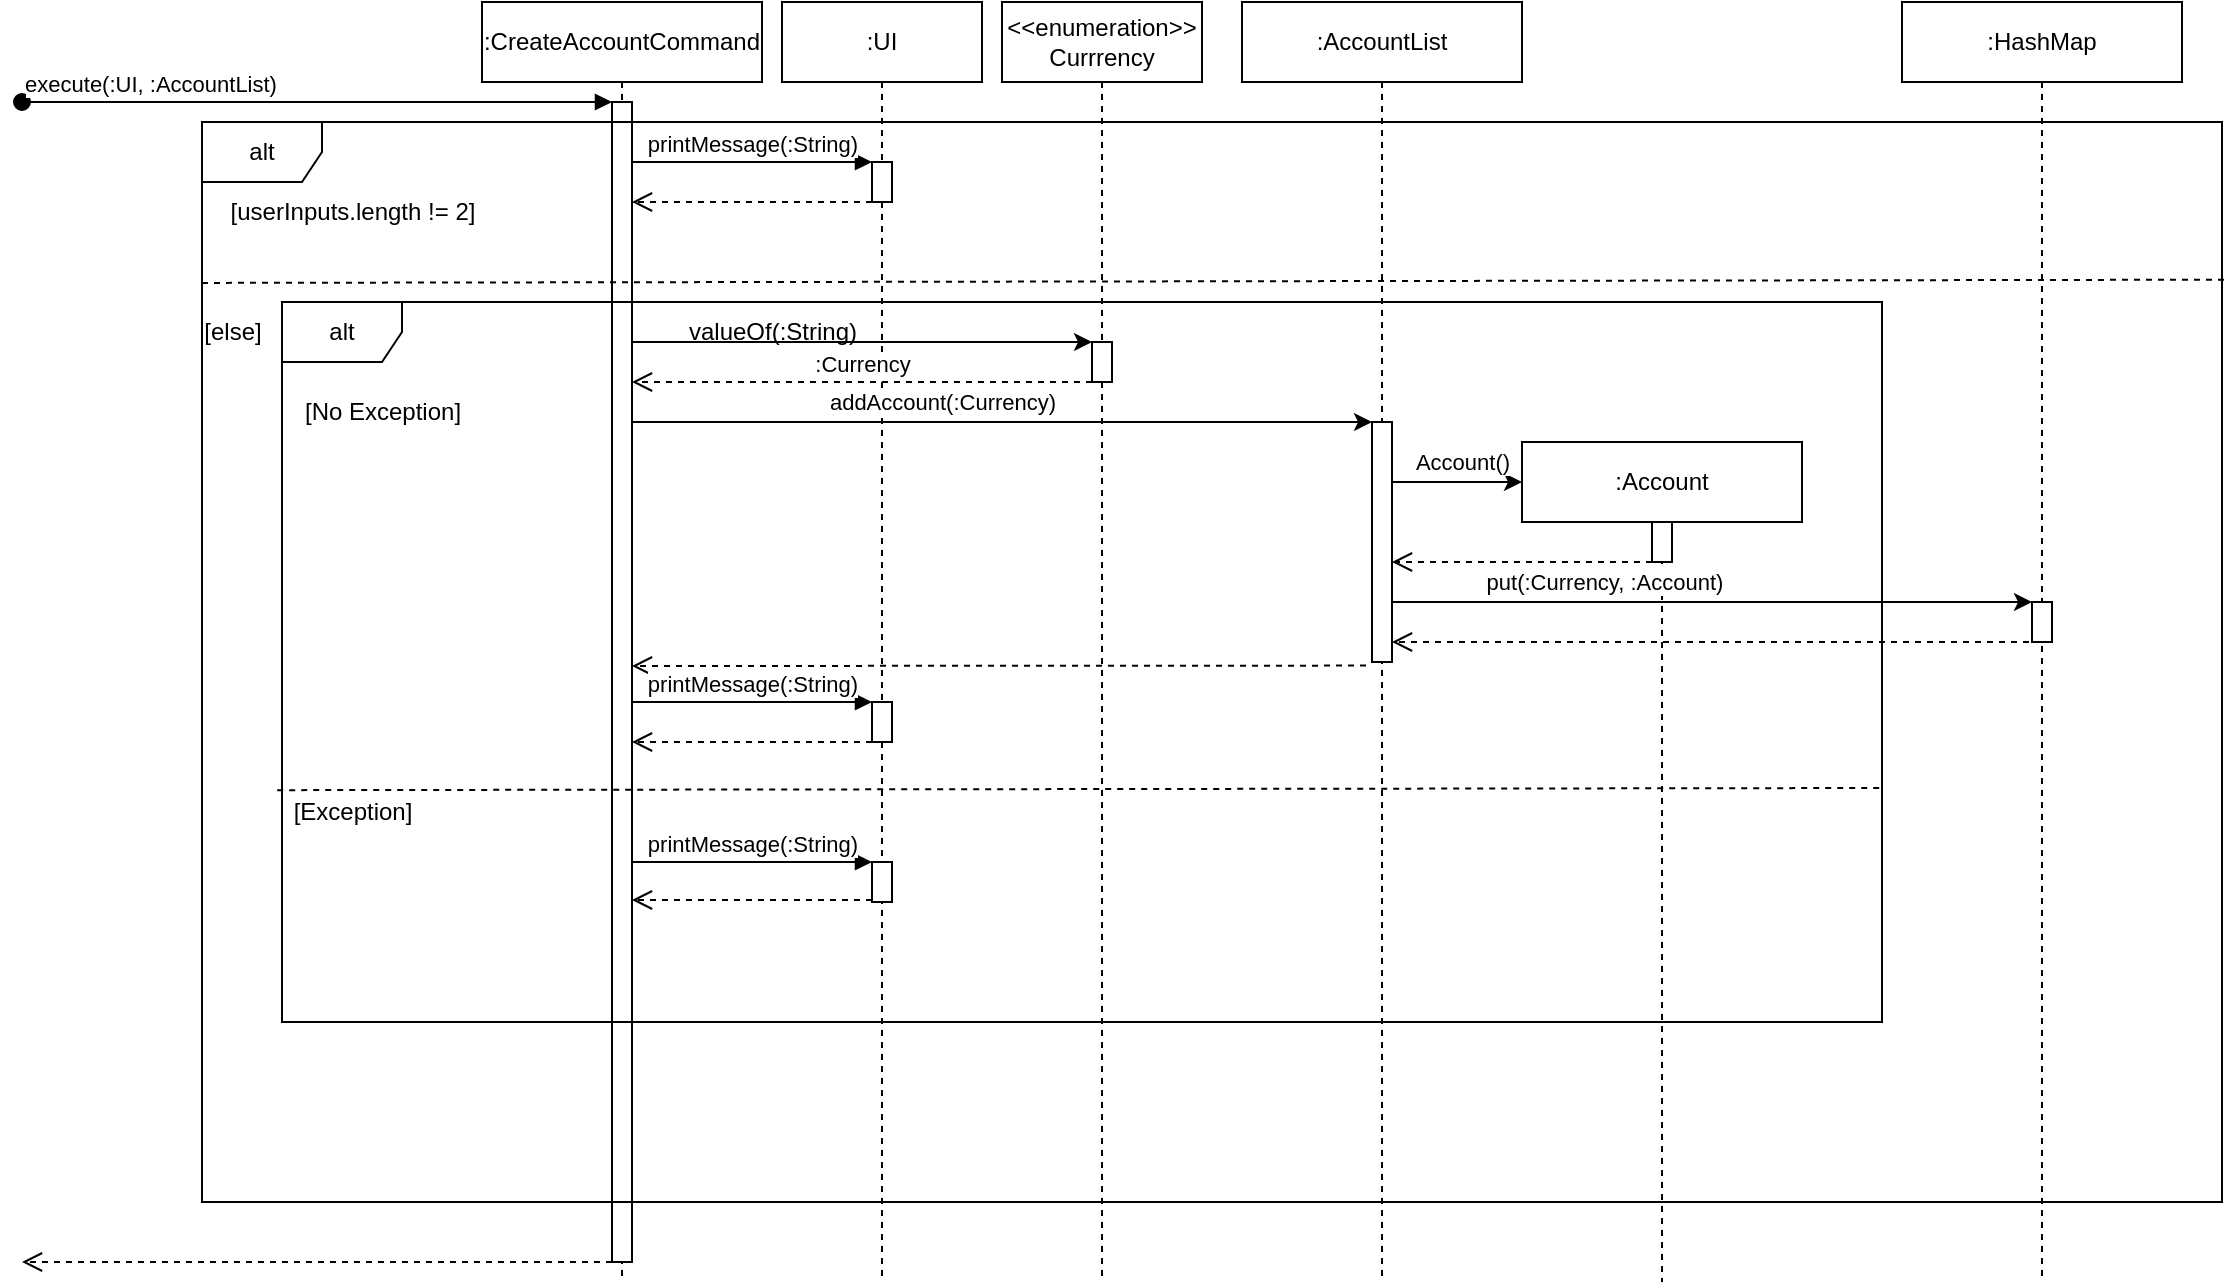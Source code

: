 <mxfile version="20.5.3" type="embed"><diagram name="Page-1" id="2YBvvXClWsGukQMizWep"><mxGraphModel dx="1848" dy="740" grid="1" gridSize="10" guides="1" tooltips="1" connect="1" arrows="1" fold="1" page="1" pageScale="1" pageWidth="850" pageHeight="1100" background="#ffffff" math="0" shadow="0"><root><mxCell id="0"/><mxCell id="1" parent="0"/><mxCell id="aM9ryv3xv72pqoxQDRHE-1" value=":CreateAccountCommand" style="shape=umlLifeline;perimeter=lifelinePerimeter;whiteSpace=wrap;html=1;container=0;dropTarget=0;collapsible=0;recursiveResize=0;outlineConnect=0;portConstraint=eastwest;newEdgeStyle={&quot;edgeStyle&quot;:&quot;elbowEdgeStyle&quot;,&quot;elbow&quot;:&quot;vertical&quot;,&quot;curved&quot;:0,&quot;rounded&quot;:0};" parent="1" vertex="1"><mxGeometry x="70" y="60" width="140" height="640" as="geometry"/></mxCell><mxCell id="aM9ryv3xv72pqoxQDRHE-2" value="" style="html=1;points=[];perimeter=orthogonalPerimeter;outlineConnect=0;targetShapes=umlLifeline;portConstraint=eastwest;newEdgeStyle={&quot;edgeStyle&quot;:&quot;elbowEdgeStyle&quot;,&quot;elbow&quot;:&quot;vertical&quot;,&quot;curved&quot;:0,&quot;rounded&quot;:0};" parent="aM9ryv3xv72pqoxQDRHE-1" vertex="1"><mxGeometry x="65" y="50" width="10" height="580" as="geometry"/></mxCell><mxCell id="aM9ryv3xv72pqoxQDRHE-3" value="execute(:UI, :AccountList)" style="html=1;verticalAlign=bottom;startArrow=oval;endArrow=block;startSize=8;edgeStyle=elbowEdgeStyle;elbow=vertical;curved=0;rounded=0;" parent="aM9ryv3xv72pqoxQDRHE-1" target="aM9ryv3xv72pqoxQDRHE-2" edge="1"><mxGeometry x="-0.562" relative="1" as="geometry"><mxPoint x="-230" y="50" as="sourcePoint"/><Array as="points"><mxPoint x="-40" y="50"/></Array><mxPoint x="-1" as="offset"/></mxGeometry></mxCell><mxCell id="aM9ryv3xv72pqoxQDRHE-5" value=":UI" style="shape=umlLifeline;perimeter=lifelinePerimeter;whiteSpace=wrap;html=1;container=0;dropTarget=0;collapsible=0;recursiveResize=0;outlineConnect=0;portConstraint=eastwest;newEdgeStyle={&quot;edgeStyle&quot;:&quot;elbowEdgeStyle&quot;,&quot;elbow&quot;:&quot;vertical&quot;,&quot;curved&quot;:0,&quot;rounded&quot;:0};" parent="1" vertex="1"><mxGeometry x="220" y="60" width="100" height="640" as="geometry"/></mxCell><mxCell id="aM9ryv3xv72pqoxQDRHE-6" value="" style="html=1;points=[];perimeter=orthogonalPerimeter;outlineConnect=0;targetShapes=umlLifeline;portConstraint=eastwest;newEdgeStyle={&quot;edgeStyle&quot;:&quot;elbowEdgeStyle&quot;,&quot;elbow&quot;:&quot;vertical&quot;,&quot;curved&quot;:0,&quot;rounded&quot;:0};" parent="aM9ryv3xv72pqoxQDRHE-5" vertex="1"><mxGeometry x="45" y="80" width="10" height="20" as="geometry"/></mxCell><mxCell id="N21fCFWaX7JxI2EqyBa2-39" value="" style="html=1;points=[];perimeter=orthogonalPerimeter;outlineConnect=0;targetShapes=umlLifeline;portConstraint=eastwest;newEdgeStyle={&quot;edgeStyle&quot;:&quot;elbowEdgeStyle&quot;,&quot;elbow&quot;:&quot;vertical&quot;,&quot;curved&quot;:0,&quot;rounded&quot;:0};" parent="aM9ryv3xv72pqoxQDRHE-5" vertex="1"><mxGeometry x="45" y="350" width="10" height="20" as="geometry"/></mxCell><mxCell id="aM9ryv3xv72pqoxQDRHE-7" value="printMessage(:String)" style="html=1;verticalAlign=bottom;endArrow=block;edgeStyle=elbowEdgeStyle;elbow=vertical;curved=0;rounded=0;" parent="1" source="aM9ryv3xv72pqoxQDRHE-2" target="aM9ryv3xv72pqoxQDRHE-6" edge="1"><mxGeometry relative="1" as="geometry"><mxPoint x="195" y="130" as="sourcePoint"/><Array as="points"><mxPoint x="210" y="140"/><mxPoint x="120" y="130"/><mxPoint x="180" y="120"/></Array></mxGeometry></mxCell><mxCell id="aM9ryv3xv72pqoxQDRHE-8" value="" style="html=1;verticalAlign=bottom;endArrow=open;dashed=1;endSize=8;edgeStyle=elbowEdgeStyle;elbow=vertical;curved=0;rounded=0;" parent="1" source="aM9ryv3xv72pqoxQDRHE-6" target="aM9ryv3xv72pqoxQDRHE-2" edge="1"><mxGeometry relative="1" as="geometry"><mxPoint x="120" y="160" as="targetPoint"/><Array as="points"><mxPoint x="160" y="160"/><mxPoint x="190" y="280"/></Array></mxGeometry></mxCell><mxCell id="N21fCFWaX7JxI2EqyBa2-1" value="alt" style="shape=umlFrame;whiteSpace=wrap;html=1;pointerEvents=0;" parent="1" vertex="1"><mxGeometry x="-70" y="120" width="1010" height="540" as="geometry"/></mxCell><mxCell id="N21fCFWaX7JxI2EqyBa2-2" value="[userInputs.length != 2]" style="text;html=1;align=center;verticalAlign=middle;resizable=0;points=[];autosize=1;strokeColor=none;fillColor=none;" parent="1" vertex="1"><mxGeometry x="-70" y="150" width="150" height="30" as="geometry"/></mxCell><mxCell id="N21fCFWaX7JxI2EqyBa2-5" value="" style="endArrow=none;dashed=1;html=1;rounded=0;exitX=0;exitY=0.149;exitDx=0;exitDy=0;exitPerimeter=0;entryX=1.002;entryY=0.146;entryDx=0;entryDy=0;entryPerimeter=0;" parent="1" source="N21fCFWaX7JxI2EqyBa2-1" target="N21fCFWaX7JxI2EqyBa2-1" edge="1"><mxGeometry width="50" height="50" relative="1" as="geometry"><mxPoint x="400" y="270" as="sourcePoint"/><mxPoint x="450" y="220" as="targetPoint"/></mxGeometry></mxCell><mxCell id="N21fCFWaX7JxI2EqyBa2-6" value="[else]" style="text;html=1;align=center;verticalAlign=middle;resizable=0;points=[];autosize=1;strokeColor=none;fillColor=none;" parent="1" vertex="1"><mxGeometry x="-80" y="210" width="50" height="30" as="geometry"/></mxCell><mxCell id="N21fCFWaX7JxI2EqyBa2-7" value="&amp;lt;&amp;lt;enumeration&amp;gt;&amp;gt;&lt;br&gt;Currrency" style="shape=umlLifeline;perimeter=lifelinePerimeter;whiteSpace=wrap;html=1;container=0;dropTarget=0;collapsible=0;recursiveResize=0;outlineConnect=0;portConstraint=eastwest;newEdgeStyle={&quot;edgeStyle&quot;:&quot;elbowEdgeStyle&quot;,&quot;elbow&quot;:&quot;vertical&quot;,&quot;curved&quot;:0,&quot;rounded&quot;:0};" parent="1" vertex="1"><mxGeometry x="330" y="60" width="100" height="640" as="geometry"/></mxCell><mxCell id="N21fCFWaX7JxI2EqyBa2-8" value="" style="html=1;points=[];perimeter=orthogonalPerimeter;outlineConnect=0;targetShapes=umlLifeline;portConstraint=eastwest;newEdgeStyle={&quot;edgeStyle&quot;:&quot;elbowEdgeStyle&quot;,&quot;elbow&quot;:&quot;vertical&quot;,&quot;curved&quot;:0,&quot;rounded&quot;:0};" parent="N21fCFWaX7JxI2EqyBa2-7" vertex="1"><mxGeometry x="45" y="170" width="10" height="20" as="geometry"/></mxCell><mxCell id="N21fCFWaX7JxI2EqyBa2-9" style="edgeStyle=elbowEdgeStyle;rounded=0;orthogonalLoop=1;jettySize=auto;html=1;elbow=vertical;curved=0;" parent="1" source="aM9ryv3xv72pqoxQDRHE-2" target="N21fCFWaX7JxI2EqyBa2-8" edge="1"><mxGeometry relative="1" as="geometry"><mxPoint x="340" y="220" as="targetPoint"/><Array as="points"><mxPoint x="330" y="230"/><mxPoint x="150" y="220"/></Array></mxGeometry></mxCell><mxCell id="N21fCFWaX7JxI2EqyBa2-10" value="valueOf(:String)" style="text;html=1;align=center;verticalAlign=middle;resizable=0;points=[];autosize=1;strokeColor=none;fillColor=none;" parent="1" vertex="1"><mxGeometry x="160" y="210" width="110" height="30" as="geometry"/></mxCell><mxCell id="N21fCFWaX7JxI2EqyBa2-11" value=":Currency" style="html=1;verticalAlign=bottom;endArrow=open;dashed=1;endSize=8;edgeStyle=elbowEdgeStyle;elbow=vertical;curved=0;rounded=0;" parent="1" source="N21fCFWaX7JxI2EqyBa2-8" target="aM9ryv3xv72pqoxQDRHE-2" edge="1"><mxGeometry relative="1" as="geometry"><mxPoint x="460" y="250" as="sourcePoint"/><mxPoint x="380" y="250" as="targetPoint"/><Array as="points"><mxPoint x="350" y="250"/><mxPoint x="150" y="240"/></Array></mxGeometry></mxCell><mxCell id="N21fCFWaX7JxI2EqyBa2-12" value=":AccountList" style="shape=umlLifeline;perimeter=lifelinePerimeter;whiteSpace=wrap;html=1;container=0;dropTarget=0;collapsible=0;recursiveResize=0;outlineConnect=0;portConstraint=eastwest;newEdgeStyle={&quot;edgeStyle&quot;:&quot;elbowEdgeStyle&quot;,&quot;elbow&quot;:&quot;vertical&quot;,&quot;curved&quot;:0,&quot;rounded&quot;:0};" parent="1" vertex="1"><mxGeometry x="450" y="60" width="140" height="640" as="geometry"/></mxCell><mxCell id="N21fCFWaX7JxI2EqyBa2-13" value="" style="html=1;points=[];perimeter=orthogonalPerimeter;outlineConnect=0;targetShapes=umlLifeline;portConstraint=eastwest;newEdgeStyle={&quot;edgeStyle&quot;:&quot;elbowEdgeStyle&quot;,&quot;elbow&quot;:&quot;vertical&quot;,&quot;curved&quot;:0,&quot;rounded&quot;:0};" parent="N21fCFWaX7JxI2EqyBa2-12" vertex="1"><mxGeometry x="65" y="210" width="10" height="120" as="geometry"/></mxCell><mxCell id="N21fCFWaX7JxI2EqyBa2-15" style="edgeStyle=elbowEdgeStyle;rounded=0;orthogonalLoop=1;jettySize=auto;html=1;elbow=vertical;curved=0;" parent="1" source="aM9ryv3xv72pqoxQDRHE-2" target="N21fCFWaX7JxI2EqyBa2-13" edge="1"><mxGeometry relative="1" as="geometry"><Array as="points"><mxPoint x="210" y="270"/><mxPoint x="340" y="260"/></Array></mxGeometry></mxCell><mxCell id="N21fCFWaX7JxI2EqyBa2-16" value="addAccount(:Currency)" style="edgeLabel;html=1;align=center;verticalAlign=middle;resizable=0;points=[];" parent="N21fCFWaX7JxI2EqyBa2-15" vertex="1" connectable="0"><mxGeometry x="-0.17" y="-1" relative="1" as="geometry"><mxPoint x="1" y="-11" as="offset"/></mxGeometry></mxCell><mxCell id="N21fCFWaX7JxI2EqyBa2-17" value="alt" style="shape=umlFrame;whiteSpace=wrap;html=1;pointerEvents=0;" parent="1" vertex="1"><mxGeometry x="-30" y="210" width="800" height="360" as="geometry"/></mxCell><mxCell id="N21fCFWaX7JxI2EqyBa2-18" value="[No Exception]" style="text;html=1;align=center;verticalAlign=middle;resizable=0;points=[];autosize=1;strokeColor=none;fillColor=none;" parent="1" vertex="1"><mxGeometry x="-30" y="250" width="100" height="30" as="geometry"/></mxCell><mxCell id="N21fCFWaX7JxI2EqyBa2-19" value="" style="endArrow=none;dashed=1;html=1;rounded=0;exitX=-0.003;exitY=0.678;exitDx=0;exitDy=0;exitPerimeter=0;entryX=1.002;entryY=0.675;entryDx=0;entryDy=0;entryPerimeter=0;" parent="1" source="N21fCFWaX7JxI2EqyBa2-17" target="N21fCFWaX7JxI2EqyBa2-17" edge="1"><mxGeometry width="50" height="50" relative="1" as="geometry"><mxPoint x="-60" y="210" as="sourcePoint"/><mxPoint x="952" y="209" as="targetPoint"/></mxGeometry></mxCell><mxCell id="N21fCFWaX7JxI2EqyBa2-20" value=":Account" style="shape=umlLifeline;perimeter=lifelinePerimeter;whiteSpace=wrap;html=1;container=0;dropTarget=0;collapsible=0;recursiveResize=0;outlineConnect=0;portConstraint=eastwest;newEdgeStyle={&quot;edgeStyle&quot;:&quot;elbowEdgeStyle&quot;,&quot;elbow&quot;:&quot;vertical&quot;,&quot;curved&quot;:0,&quot;rounded&quot;:0};" parent="1" vertex="1"><mxGeometry x="590" y="280" width="140" height="420" as="geometry"/></mxCell><mxCell id="N21fCFWaX7JxI2EqyBa2-21" value="" style="html=1;points=[];perimeter=orthogonalPerimeter;outlineConnect=0;targetShapes=umlLifeline;portConstraint=eastwest;newEdgeStyle={&quot;edgeStyle&quot;:&quot;elbowEdgeStyle&quot;,&quot;elbow&quot;:&quot;vertical&quot;,&quot;curved&quot;:0,&quot;rounded&quot;:0};" parent="N21fCFWaX7JxI2EqyBa2-20" vertex="1"><mxGeometry x="65" y="40" width="10" height="20" as="geometry"/></mxCell><mxCell id="N21fCFWaX7JxI2EqyBa2-22" style="edgeStyle=elbowEdgeStyle;rounded=0;orthogonalLoop=1;jettySize=auto;html=1;elbow=vertical;curved=0;" parent="1" source="N21fCFWaX7JxI2EqyBa2-13" edge="1"><mxGeometry relative="1" as="geometry"><mxPoint x="590" y="300" as="targetPoint"/><Array as="points"><mxPoint x="550" y="300"/></Array></mxGeometry></mxCell><mxCell id="N21fCFWaX7JxI2EqyBa2-23" value="Account()" style="edgeLabel;html=1;align=center;verticalAlign=middle;resizable=0;points=[];" parent="N21fCFWaX7JxI2EqyBa2-22" vertex="1" connectable="0"><mxGeometry x="-0.266" y="3" relative="1" as="geometry"><mxPoint x="11" y="-7" as="offset"/></mxGeometry></mxCell><mxCell id="N21fCFWaX7JxI2EqyBa2-24" value="" style="html=1;verticalAlign=bottom;endArrow=open;dashed=1;endSize=8;edgeStyle=elbowEdgeStyle;elbow=vertical;curved=0;rounded=0;" parent="1" source="N21fCFWaX7JxI2EqyBa2-21" target="N21fCFWaX7JxI2EqyBa2-13" edge="1"><mxGeometry x="0.308" y="25" relative="1" as="geometry"><mxPoint x="450" y="300" as="sourcePoint"/><mxPoint x="370" y="300" as="targetPoint"/><Array as="points"><mxPoint x="630" y="340"/><mxPoint x="620" y="350"/></Array><mxPoint as="offset"/></mxGeometry></mxCell><mxCell id="N21fCFWaX7JxI2EqyBa2-26" style="edgeStyle=elbowEdgeStyle;rounded=0;orthogonalLoop=1;jettySize=auto;html=1;elbow=vertical;curved=0;" parent="1" source="N21fCFWaX7JxI2EqyBa2-13" target="N21fCFWaX7JxI2EqyBa2-29" edge="1"><mxGeometry relative="1" as="geometry"><mxPoint x="811.6" y="390" as="targetPoint"/><Array as="points"><mxPoint x="820" y="360"/><mxPoint x="790" y="365"/><mxPoint x="810" y="350"/><mxPoint x="730" y="390"/><mxPoint x="910" y="350"/></Array></mxGeometry></mxCell><mxCell id="N21fCFWaX7JxI2EqyBa2-27" value="put(:Currency, :Account)" style="edgeLabel;html=1;align=center;verticalAlign=middle;resizable=0;points=[];" parent="N21fCFWaX7JxI2EqyBa2-26" vertex="1" connectable="0"><mxGeometry x="-0.341" y="3" relative="1" as="geometry"><mxPoint y="-7" as="offset"/></mxGeometry></mxCell><mxCell id="N21fCFWaX7JxI2EqyBa2-28" value=":HashMap" style="shape=umlLifeline;perimeter=lifelinePerimeter;whiteSpace=wrap;html=1;container=0;dropTarget=0;collapsible=0;recursiveResize=0;outlineConnect=0;portConstraint=eastwest;newEdgeStyle={&quot;edgeStyle&quot;:&quot;elbowEdgeStyle&quot;,&quot;elbow&quot;:&quot;vertical&quot;,&quot;curved&quot;:0,&quot;rounded&quot;:0};" parent="1" vertex="1"><mxGeometry x="780" y="60" width="140" height="640" as="geometry"/></mxCell><mxCell id="N21fCFWaX7JxI2EqyBa2-29" value="" style="html=1;points=[];perimeter=orthogonalPerimeter;outlineConnect=0;targetShapes=umlLifeline;portConstraint=eastwest;newEdgeStyle={&quot;edgeStyle&quot;:&quot;elbowEdgeStyle&quot;,&quot;elbow&quot;:&quot;vertical&quot;,&quot;curved&quot;:0,&quot;rounded&quot;:0};" parent="N21fCFWaX7JxI2EqyBa2-28" vertex="1"><mxGeometry x="65" y="300" width="10" height="20" as="geometry"/></mxCell><mxCell id="N21fCFWaX7JxI2EqyBa2-30" value="" style="html=1;verticalAlign=bottom;endArrow=open;dashed=1;endSize=8;edgeStyle=elbowEdgeStyle;elbow=vertical;curved=0;rounded=0;" parent="1" source="N21fCFWaX7JxI2EqyBa2-28" target="N21fCFWaX7JxI2EqyBa2-13" edge="1"><mxGeometry relative="1" as="geometry"><mxPoint x="720" y="389.5" as="sourcePoint"/><mxPoint x="640" y="389.5" as="targetPoint"/><Array as="points"><mxPoint x="720" y="380"/><mxPoint x="740" y="390"/><mxPoint x="520" y="390"/></Array></mxGeometry></mxCell><mxCell id="N21fCFWaX7JxI2EqyBa2-31" value="[Exception]" style="text;html=1;align=center;verticalAlign=middle;resizable=0;points=[];autosize=1;strokeColor=none;fillColor=none;" parent="1" vertex="1"><mxGeometry x="-35" y="450" width="80" height="30" as="geometry"/></mxCell><mxCell id="N21fCFWaX7JxI2EqyBa2-32" value="" style="html=1;points=[];perimeter=orthogonalPerimeter;outlineConnect=0;targetShapes=umlLifeline;portConstraint=eastwest;newEdgeStyle={&quot;edgeStyle&quot;:&quot;elbowEdgeStyle&quot;,&quot;elbow&quot;:&quot;vertical&quot;,&quot;curved&quot;:0,&quot;rounded&quot;:0};" parent="1" vertex="1"><mxGeometry x="265" y="490" width="10" height="20" as="geometry"/></mxCell><mxCell id="N21fCFWaX7JxI2EqyBa2-34" value="printMessage(:String)" style="html=1;verticalAlign=bottom;endArrow=block;edgeStyle=elbowEdgeStyle;elbow=vertical;curved=0;rounded=0;" parent="1" source="aM9ryv3xv72pqoxQDRHE-2" edge="1"><mxGeometry relative="1" as="geometry"><mxPoint x="155" y="490" as="sourcePoint"/><Array as="points"><mxPoint x="210" y="490"/><mxPoint x="120" y="480"/><mxPoint x="180" y="470"/></Array><mxPoint x="265" y="490" as="targetPoint"/></mxGeometry></mxCell><mxCell id="N21fCFWaX7JxI2EqyBa2-35" value="" style="html=1;verticalAlign=bottom;endArrow=open;dashed=1;endSize=8;edgeStyle=elbowEdgeStyle;elbow=vertical;curved=0;rounded=0;" parent="1" target="aM9ryv3xv72pqoxQDRHE-2" edge="1"><mxGeometry relative="1" as="geometry"><mxPoint x="155" y="509" as="targetPoint"/><Array as="points"><mxPoint x="160" y="509"/><mxPoint x="190" y="629"/></Array><mxPoint x="265" y="509" as="sourcePoint"/></mxGeometry></mxCell><mxCell id="N21fCFWaX7JxI2EqyBa2-38" value="" style="html=1;verticalAlign=bottom;endArrow=open;dashed=1;endSize=8;edgeStyle=elbowEdgeStyle;elbow=vertical;curved=0;rounded=0;exitX=-0.3;exitY=1.015;exitDx=0;exitDy=0;exitPerimeter=0;" parent="1" source="N21fCFWaX7JxI2EqyBa2-13" target="aM9ryv3xv72pqoxQDRHE-2" edge="1"><mxGeometry relative="1" as="geometry"><mxPoint x="485" y="389.5" as="sourcePoint"/><mxPoint x="160" y="389.5" as="targetPoint"/><Array as="points"><mxPoint x="420" y="392"/><mxPoint x="490" y="400"/><mxPoint x="375" y="399.5"/><mxPoint x="155" y="399.5"/></Array></mxGeometry></mxCell><mxCell id="N21fCFWaX7JxI2EqyBa2-40" value="printMessage(:String)" style="html=1;verticalAlign=bottom;endArrow=block;edgeStyle=elbowEdgeStyle;elbow=vertical;curved=0;rounded=0;" parent="1" source="aM9ryv3xv72pqoxQDRHE-2" edge="1"><mxGeometry relative="1" as="geometry"><mxPoint x="155" y="410" as="sourcePoint"/><Array as="points"><mxPoint x="210" y="410"/><mxPoint x="120" y="400"/><mxPoint x="180" y="390"/></Array><mxPoint x="265" y="410" as="targetPoint"/></mxGeometry></mxCell><mxCell id="N21fCFWaX7JxI2EqyBa2-41" value="" style="html=1;verticalAlign=bottom;endArrow=open;dashed=1;endSize=8;edgeStyle=elbowEdgeStyle;elbow=vertical;curved=0;rounded=0;" parent="1" target="aM9ryv3xv72pqoxQDRHE-2" edge="1"><mxGeometry relative="1" as="geometry"><mxPoint x="155" y="430" as="targetPoint"/><Array as="points"><mxPoint x="160" y="430"/><mxPoint x="190" y="550"/></Array><mxPoint x="265" y="430" as="sourcePoint"/></mxGeometry></mxCell><mxCell id="N21fCFWaX7JxI2EqyBa2-42" value="" style="html=1;verticalAlign=bottom;endArrow=open;dashed=1;endSize=8;edgeStyle=elbowEdgeStyle;elbow=vertical;curved=0;rounded=0;" parent="1" edge="1"><mxGeometry relative="1" as="geometry"><mxPoint x="135" y="690" as="sourcePoint"/><mxPoint x="-160" y="690" as="targetPoint"/></mxGeometry></mxCell></root></mxGraphModel></diagram></mxfile>